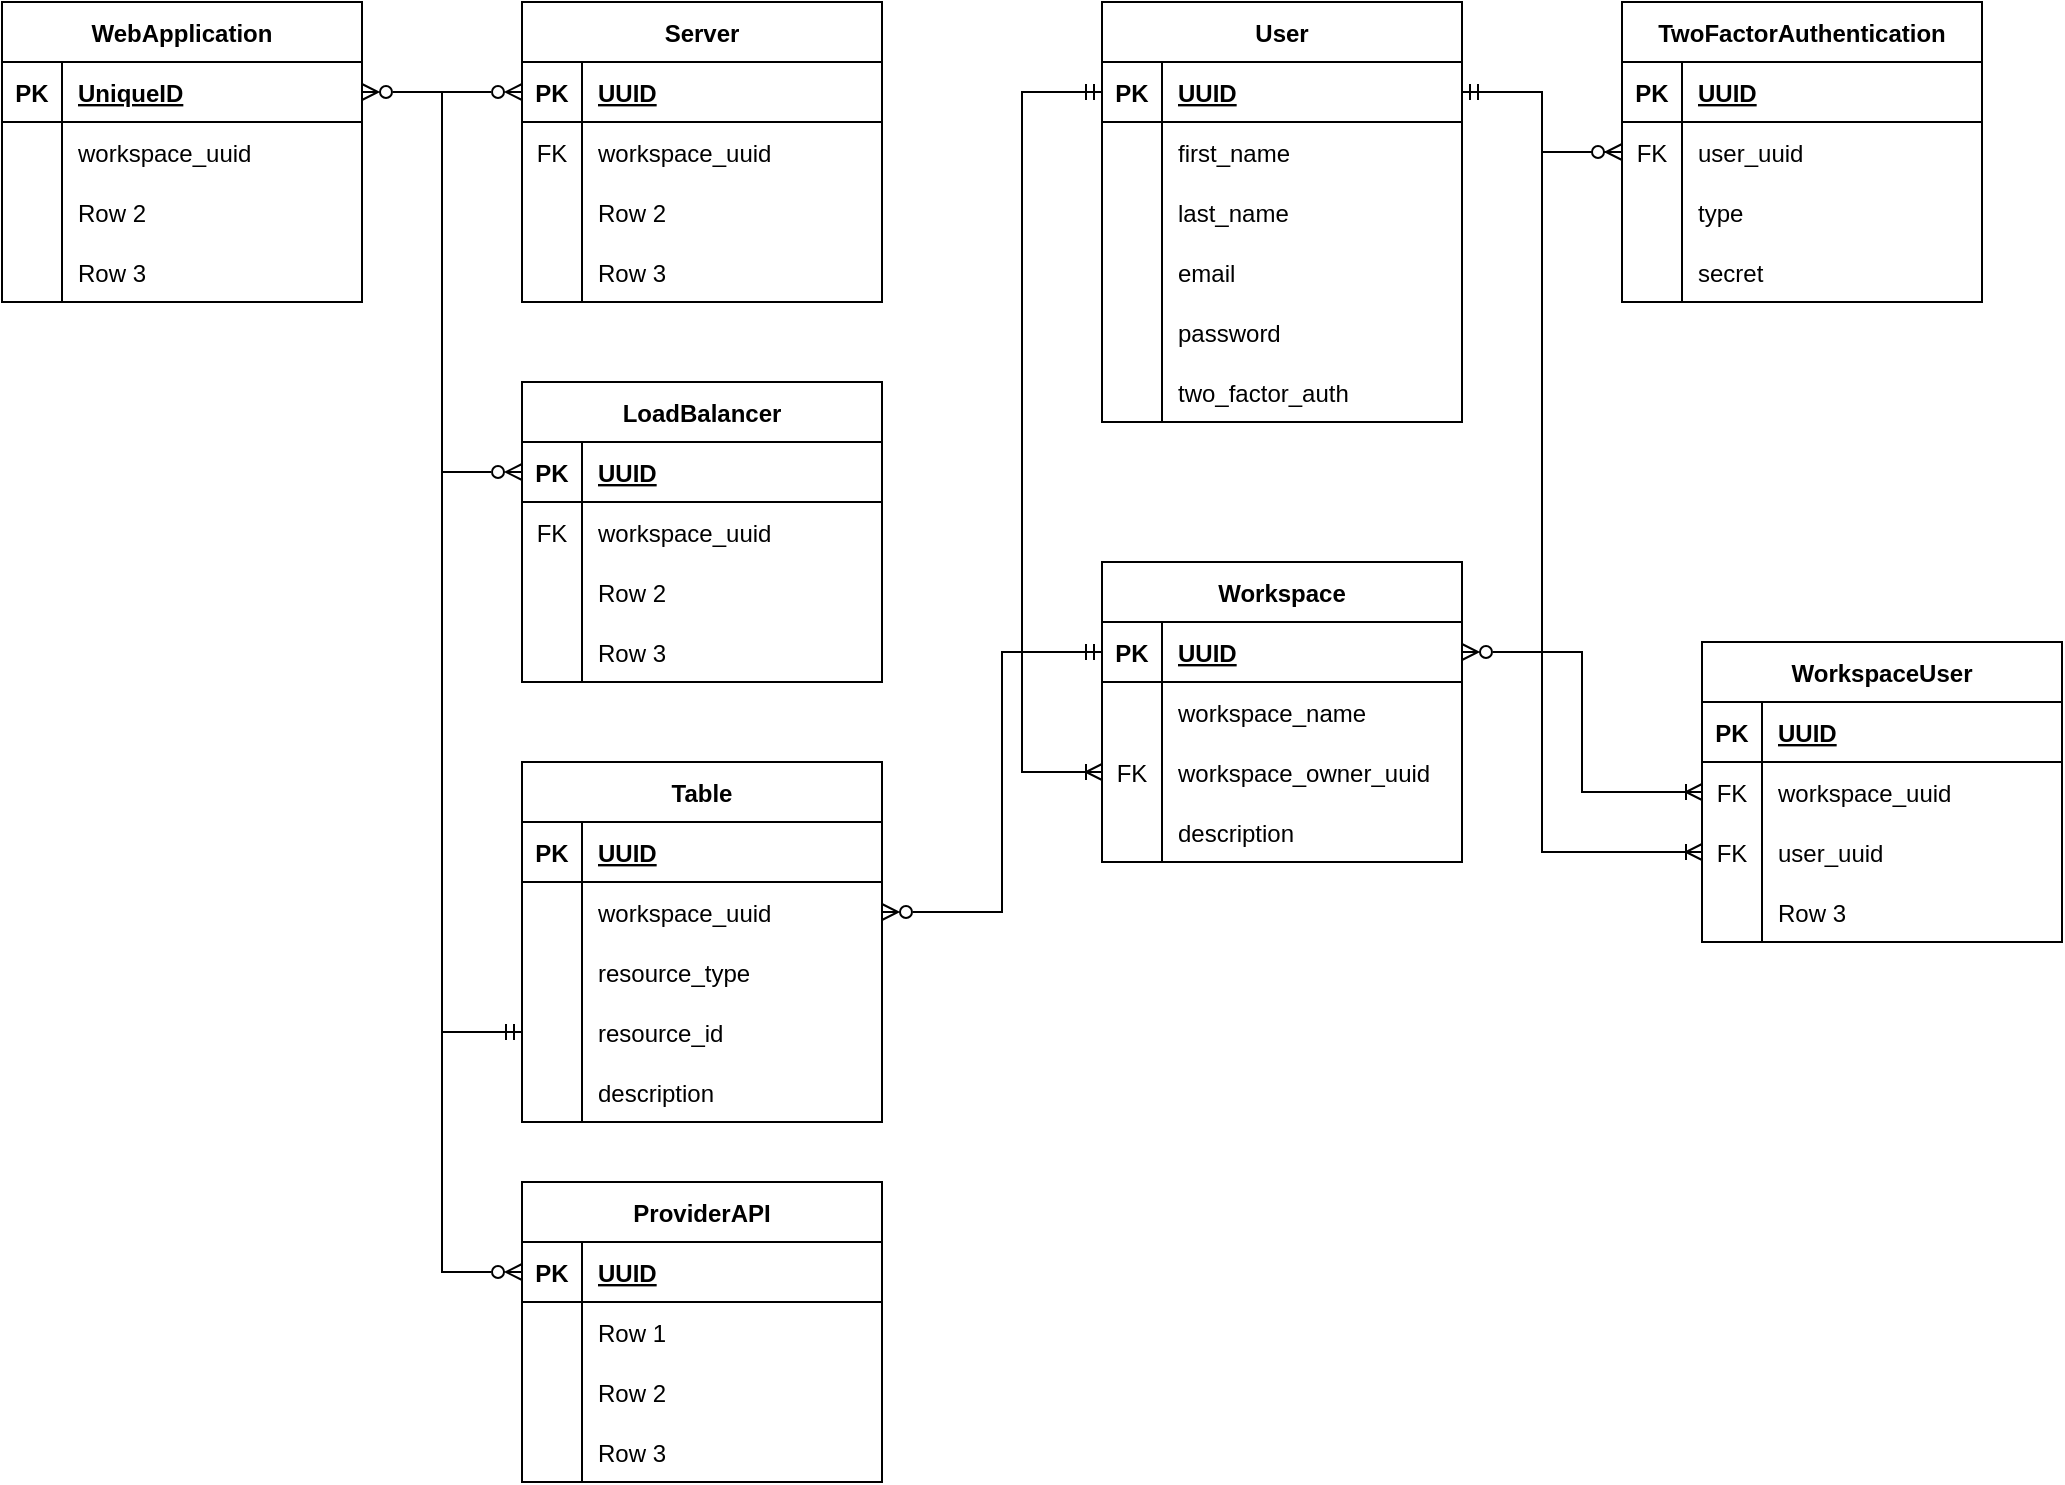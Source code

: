 <mxfile version="20.6.2" type="github">
  <diagram id="VUqKVL_mKsEexXcUW1zc" name="Page-1">
    <mxGraphModel dx="2200" dy="805" grid="1" gridSize="10" guides="1" tooltips="1" connect="1" arrows="1" fold="1" page="1" pageScale="1" pageWidth="850" pageHeight="1100" math="0" shadow="0">
      <root>
        <mxCell id="0" />
        <mxCell id="1" parent="0" />
        <mxCell id="AVYnVowxTBOexQrWbIW5-1" value="User" style="shape=table;startSize=30;container=1;collapsible=1;childLayout=tableLayout;fixedRows=1;rowLines=0;fontStyle=1;align=center;resizeLast=1;" parent="1" vertex="1">
          <mxGeometry x="90" y="30" width="180" height="210" as="geometry" />
        </mxCell>
        <mxCell id="AVYnVowxTBOexQrWbIW5-2" value="" style="shape=tableRow;horizontal=0;startSize=0;swimlaneHead=0;swimlaneBody=0;fillColor=none;collapsible=0;dropTarget=0;points=[[0,0.5],[1,0.5]];portConstraint=eastwest;top=0;left=0;right=0;bottom=1;" parent="AVYnVowxTBOexQrWbIW5-1" vertex="1">
          <mxGeometry y="30" width="180" height="30" as="geometry" />
        </mxCell>
        <mxCell id="AVYnVowxTBOexQrWbIW5-3" value="PK" style="shape=partialRectangle;connectable=0;fillColor=none;top=0;left=0;bottom=0;right=0;fontStyle=1;overflow=hidden;" parent="AVYnVowxTBOexQrWbIW5-2" vertex="1">
          <mxGeometry width="30" height="30" as="geometry">
            <mxRectangle width="30" height="30" as="alternateBounds" />
          </mxGeometry>
        </mxCell>
        <mxCell id="AVYnVowxTBOexQrWbIW5-4" value="UUID" style="shape=partialRectangle;connectable=0;fillColor=none;top=0;left=0;bottom=0;right=0;align=left;spacingLeft=6;fontStyle=5;overflow=hidden;" parent="AVYnVowxTBOexQrWbIW5-2" vertex="1">
          <mxGeometry x="30" width="150" height="30" as="geometry">
            <mxRectangle width="150" height="30" as="alternateBounds" />
          </mxGeometry>
        </mxCell>
        <mxCell id="AVYnVowxTBOexQrWbIW5-5" value="" style="shape=tableRow;horizontal=0;startSize=0;swimlaneHead=0;swimlaneBody=0;fillColor=none;collapsible=0;dropTarget=0;points=[[0,0.5],[1,0.5]];portConstraint=eastwest;top=0;left=0;right=0;bottom=0;" parent="AVYnVowxTBOexQrWbIW5-1" vertex="1">
          <mxGeometry y="60" width="180" height="30" as="geometry" />
        </mxCell>
        <mxCell id="AVYnVowxTBOexQrWbIW5-6" value="" style="shape=partialRectangle;connectable=0;fillColor=none;top=0;left=0;bottom=0;right=0;editable=1;overflow=hidden;" parent="AVYnVowxTBOexQrWbIW5-5" vertex="1">
          <mxGeometry width="30" height="30" as="geometry">
            <mxRectangle width="30" height="30" as="alternateBounds" />
          </mxGeometry>
        </mxCell>
        <mxCell id="AVYnVowxTBOexQrWbIW5-7" value="first_name" style="shape=partialRectangle;connectable=0;fillColor=none;top=0;left=0;bottom=0;right=0;align=left;spacingLeft=6;overflow=hidden;" parent="AVYnVowxTBOexQrWbIW5-5" vertex="1">
          <mxGeometry x="30" width="150" height="30" as="geometry">
            <mxRectangle width="150" height="30" as="alternateBounds" />
          </mxGeometry>
        </mxCell>
        <mxCell id="AVYnVowxTBOexQrWbIW5-8" value="" style="shape=tableRow;horizontal=0;startSize=0;swimlaneHead=0;swimlaneBody=0;fillColor=none;collapsible=0;dropTarget=0;points=[[0,0.5],[1,0.5]];portConstraint=eastwest;top=0;left=0;right=0;bottom=0;" parent="AVYnVowxTBOexQrWbIW5-1" vertex="1">
          <mxGeometry y="90" width="180" height="30" as="geometry" />
        </mxCell>
        <mxCell id="AVYnVowxTBOexQrWbIW5-9" value="" style="shape=partialRectangle;connectable=0;fillColor=none;top=0;left=0;bottom=0;right=0;editable=1;overflow=hidden;" parent="AVYnVowxTBOexQrWbIW5-8" vertex="1">
          <mxGeometry width="30" height="30" as="geometry">
            <mxRectangle width="30" height="30" as="alternateBounds" />
          </mxGeometry>
        </mxCell>
        <mxCell id="AVYnVowxTBOexQrWbIW5-10" value="last_name" style="shape=partialRectangle;connectable=0;fillColor=none;top=0;left=0;bottom=0;right=0;align=left;spacingLeft=6;overflow=hidden;" parent="AVYnVowxTBOexQrWbIW5-8" vertex="1">
          <mxGeometry x="30" width="150" height="30" as="geometry">
            <mxRectangle width="150" height="30" as="alternateBounds" />
          </mxGeometry>
        </mxCell>
        <mxCell id="AVYnVowxTBOexQrWbIW5-11" value="" style="shape=tableRow;horizontal=0;startSize=0;swimlaneHead=0;swimlaneBody=0;fillColor=none;collapsible=0;dropTarget=0;points=[[0,0.5],[1,0.5]];portConstraint=eastwest;top=0;left=0;right=0;bottom=0;" parent="AVYnVowxTBOexQrWbIW5-1" vertex="1">
          <mxGeometry y="120" width="180" height="30" as="geometry" />
        </mxCell>
        <mxCell id="AVYnVowxTBOexQrWbIW5-12" value="" style="shape=partialRectangle;connectable=0;fillColor=none;top=0;left=0;bottom=0;right=0;editable=1;overflow=hidden;" parent="AVYnVowxTBOexQrWbIW5-11" vertex="1">
          <mxGeometry width="30" height="30" as="geometry">
            <mxRectangle width="30" height="30" as="alternateBounds" />
          </mxGeometry>
        </mxCell>
        <mxCell id="AVYnVowxTBOexQrWbIW5-13" value="email" style="shape=partialRectangle;connectable=0;fillColor=none;top=0;left=0;bottom=0;right=0;align=left;spacingLeft=6;overflow=hidden;" parent="AVYnVowxTBOexQrWbIW5-11" vertex="1">
          <mxGeometry x="30" width="150" height="30" as="geometry">
            <mxRectangle width="150" height="30" as="alternateBounds" />
          </mxGeometry>
        </mxCell>
        <mxCell id="AVYnVowxTBOexQrWbIW5-16" value="" style="shape=tableRow;horizontal=0;startSize=0;swimlaneHead=0;swimlaneBody=0;fillColor=none;collapsible=0;dropTarget=0;points=[[0,0.5],[1,0.5]];portConstraint=eastwest;top=0;left=0;right=0;bottom=0;" parent="AVYnVowxTBOexQrWbIW5-1" vertex="1">
          <mxGeometry y="150" width="180" height="30" as="geometry" />
        </mxCell>
        <mxCell id="AVYnVowxTBOexQrWbIW5-17" value="" style="shape=partialRectangle;connectable=0;fillColor=none;top=0;left=0;bottom=0;right=0;editable=1;overflow=hidden;" parent="AVYnVowxTBOexQrWbIW5-16" vertex="1">
          <mxGeometry width="30" height="30" as="geometry">
            <mxRectangle width="30" height="30" as="alternateBounds" />
          </mxGeometry>
        </mxCell>
        <mxCell id="AVYnVowxTBOexQrWbIW5-18" value="password" style="shape=partialRectangle;connectable=0;fillColor=none;top=0;left=0;bottom=0;right=0;align=left;spacingLeft=6;overflow=hidden;" parent="AVYnVowxTBOexQrWbIW5-16" vertex="1">
          <mxGeometry x="30" width="150" height="30" as="geometry">
            <mxRectangle width="150" height="30" as="alternateBounds" />
          </mxGeometry>
        </mxCell>
        <mxCell id="AVYnVowxTBOexQrWbIW5-23" value="" style="shape=tableRow;horizontal=0;startSize=0;swimlaneHead=0;swimlaneBody=0;fillColor=none;collapsible=0;dropTarget=0;points=[[0,0.5],[1,0.5]];portConstraint=eastwest;top=0;left=0;right=0;bottom=0;" parent="AVYnVowxTBOexQrWbIW5-1" vertex="1">
          <mxGeometry y="180" width="180" height="30" as="geometry" />
        </mxCell>
        <mxCell id="AVYnVowxTBOexQrWbIW5-24" value="" style="shape=partialRectangle;connectable=0;fillColor=none;top=0;left=0;bottom=0;right=0;editable=1;overflow=hidden;" parent="AVYnVowxTBOexQrWbIW5-23" vertex="1">
          <mxGeometry width="30" height="30" as="geometry">
            <mxRectangle width="30" height="30" as="alternateBounds" />
          </mxGeometry>
        </mxCell>
        <mxCell id="AVYnVowxTBOexQrWbIW5-25" value="two_factor_auth" style="shape=partialRectangle;connectable=0;fillColor=none;top=0;left=0;bottom=0;right=0;align=left;spacingLeft=6;overflow=hidden;" parent="AVYnVowxTBOexQrWbIW5-23" vertex="1">
          <mxGeometry x="30" width="150" height="30" as="geometry">
            <mxRectangle width="150" height="30" as="alternateBounds" />
          </mxGeometry>
        </mxCell>
        <mxCell id="AVYnVowxTBOexQrWbIW5-26" value="TwoFactorAuthentication" style="shape=table;startSize=30;container=1;collapsible=1;childLayout=tableLayout;fixedRows=1;rowLines=0;fontStyle=1;align=center;resizeLast=1;" parent="1" vertex="1">
          <mxGeometry x="350" y="30" width="180" height="150" as="geometry" />
        </mxCell>
        <mxCell id="AVYnVowxTBOexQrWbIW5-27" value="" style="shape=tableRow;horizontal=0;startSize=0;swimlaneHead=0;swimlaneBody=0;fillColor=none;collapsible=0;dropTarget=0;points=[[0,0.5],[1,0.5]];portConstraint=eastwest;top=0;left=0;right=0;bottom=1;" parent="AVYnVowxTBOexQrWbIW5-26" vertex="1">
          <mxGeometry y="30" width="180" height="30" as="geometry" />
        </mxCell>
        <mxCell id="AVYnVowxTBOexQrWbIW5-28" value="PK" style="shape=partialRectangle;connectable=0;fillColor=none;top=0;left=0;bottom=0;right=0;fontStyle=1;overflow=hidden;" parent="AVYnVowxTBOexQrWbIW5-27" vertex="1">
          <mxGeometry width="30" height="30" as="geometry">
            <mxRectangle width="30" height="30" as="alternateBounds" />
          </mxGeometry>
        </mxCell>
        <mxCell id="AVYnVowxTBOexQrWbIW5-29" value="UUID" style="shape=partialRectangle;connectable=0;fillColor=none;top=0;left=0;bottom=0;right=0;align=left;spacingLeft=6;fontStyle=5;overflow=hidden;" parent="AVYnVowxTBOexQrWbIW5-27" vertex="1">
          <mxGeometry x="30" width="150" height="30" as="geometry">
            <mxRectangle width="150" height="30" as="alternateBounds" />
          </mxGeometry>
        </mxCell>
        <mxCell id="AVYnVowxTBOexQrWbIW5-30" value="" style="shape=tableRow;horizontal=0;startSize=0;swimlaneHead=0;swimlaneBody=0;fillColor=none;collapsible=0;dropTarget=0;points=[[0,0.5],[1,0.5]];portConstraint=eastwest;top=0;left=0;right=0;bottom=0;" parent="AVYnVowxTBOexQrWbIW5-26" vertex="1">
          <mxGeometry y="60" width="180" height="30" as="geometry" />
        </mxCell>
        <mxCell id="AVYnVowxTBOexQrWbIW5-31" value="FK" style="shape=partialRectangle;connectable=0;fillColor=none;top=0;left=0;bottom=0;right=0;editable=1;overflow=hidden;" parent="AVYnVowxTBOexQrWbIW5-30" vertex="1">
          <mxGeometry width="30" height="30" as="geometry">
            <mxRectangle width="30" height="30" as="alternateBounds" />
          </mxGeometry>
        </mxCell>
        <mxCell id="AVYnVowxTBOexQrWbIW5-32" value="user_uuid" style="shape=partialRectangle;connectable=0;fillColor=none;top=0;left=0;bottom=0;right=0;align=left;spacingLeft=6;overflow=hidden;" parent="AVYnVowxTBOexQrWbIW5-30" vertex="1">
          <mxGeometry x="30" width="150" height="30" as="geometry">
            <mxRectangle width="150" height="30" as="alternateBounds" />
          </mxGeometry>
        </mxCell>
        <mxCell id="AVYnVowxTBOexQrWbIW5-33" value="" style="shape=tableRow;horizontal=0;startSize=0;swimlaneHead=0;swimlaneBody=0;fillColor=none;collapsible=0;dropTarget=0;points=[[0,0.5],[1,0.5]];portConstraint=eastwest;top=0;left=0;right=0;bottom=0;" parent="AVYnVowxTBOexQrWbIW5-26" vertex="1">
          <mxGeometry y="90" width="180" height="30" as="geometry" />
        </mxCell>
        <mxCell id="AVYnVowxTBOexQrWbIW5-34" value="" style="shape=partialRectangle;connectable=0;fillColor=none;top=0;left=0;bottom=0;right=0;editable=1;overflow=hidden;" parent="AVYnVowxTBOexQrWbIW5-33" vertex="1">
          <mxGeometry width="30" height="30" as="geometry">
            <mxRectangle width="30" height="30" as="alternateBounds" />
          </mxGeometry>
        </mxCell>
        <mxCell id="AVYnVowxTBOexQrWbIW5-35" value="type" style="shape=partialRectangle;connectable=0;fillColor=none;top=0;left=0;bottom=0;right=0;align=left;spacingLeft=6;overflow=hidden;" parent="AVYnVowxTBOexQrWbIW5-33" vertex="1">
          <mxGeometry x="30" width="150" height="30" as="geometry">
            <mxRectangle width="150" height="30" as="alternateBounds" />
          </mxGeometry>
        </mxCell>
        <mxCell id="AVYnVowxTBOexQrWbIW5-36" value="" style="shape=tableRow;horizontal=0;startSize=0;swimlaneHead=0;swimlaneBody=0;fillColor=none;collapsible=0;dropTarget=0;points=[[0,0.5],[1,0.5]];portConstraint=eastwest;top=0;left=0;right=0;bottom=0;" parent="AVYnVowxTBOexQrWbIW5-26" vertex="1">
          <mxGeometry y="120" width="180" height="30" as="geometry" />
        </mxCell>
        <mxCell id="AVYnVowxTBOexQrWbIW5-37" value="" style="shape=partialRectangle;connectable=0;fillColor=none;top=0;left=0;bottom=0;right=0;editable=1;overflow=hidden;" parent="AVYnVowxTBOexQrWbIW5-36" vertex="1">
          <mxGeometry width="30" height="30" as="geometry">
            <mxRectangle width="30" height="30" as="alternateBounds" />
          </mxGeometry>
        </mxCell>
        <mxCell id="AVYnVowxTBOexQrWbIW5-38" value="secret" style="shape=partialRectangle;connectable=0;fillColor=none;top=0;left=0;bottom=0;right=0;align=left;spacingLeft=6;overflow=hidden;" parent="AVYnVowxTBOexQrWbIW5-36" vertex="1">
          <mxGeometry x="30" width="150" height="30" as="geometry">
            <mxRectangle width="150" height="30" as="alternateBounds" />
          </mxGeometry>
        </mxCell>
        <mxCell id="AVYnVowxTBOexQrWbIW5-43" value="Workspace" style="shape=table;startSize=30;container=1;collapsible=1;childLayout=tableLayout;fixedRows=1;rowLines=0;fontStyle=1;align=center;resizeLast=1;" parent="1" vertex="1">
          <mxGeometry x="90" y="310" width="180" height="150" as="geometry" />
        </mxCell>
        <mxCell id="AVYnVowxTBOexQrWbIW5-44" value="" style="shape=tableRow;horizontal=0;startSize=0;swimlaneHead=0;swimlaneBody=0;fillColor=none;collapsible=0;dropTarget=0;points=[[0,0.5],[1,0.5]];portConstraint=eastwest;top=0;left=0;right=0;bottom=1;" parent="AVYnVowxTBOexQrWbIW5-43" vertex="1">
          <mxGeometry y="30" width="180" height="30" as="geometry" />
        </mxCell>
        <mxCell id="AVYnVowxTBOexQrWbIW5-45" value="PK" style="shape=partialRectangle;connectable=0;fillColor=none;top=0;left=0;bottom=0;right=0;fontStyle=1;overflow=hidden;" parent="AVYnVowxTBOexQrWbIW5-44" vertex="1">
          <mxGeometry width="30" height="30" as="geometry">
            <mxRectangle width="30" height="30" as="alternateBounds" />
          </mxGeometry>
        </mxCell>
        <mxCell id="AVYnVowxTBOexQrWbIW5-46" value="UUID" style="shape=partialRectangle;connectable=0;fillColor=none;top=0;left=0;bottom=0;right=0;align=left;spacingLeft=6;fontStyle=5;overflow=hidden;" parent="AVYnVowxTBOexQrWbIW5-44" vertex="1">
          <mxGeometry x="30" width="150" height="30" as="geometry">
            <mxRectangle width="150" height="30" as="alternateBounds" />
          </mxGeometry>
        </mxCell>
        <mxCell id="AVYnVowxTBOexQrWbIW5-47" value="" style="shape=tableRow;horizontal=0;startSize=0;swimlaneHead=0;swimlaneBody=0;fillColor=none;collapsible=0;dropTarget=0;points=[[0,0.5],[1,0.5]];portConstraint=eastwest;top=0;left=0;right=0;bottom=0;" parent="AVYnVowxTBOexQrWbIW5-43" vertex="1">
          <mxGeometry y="60" width="180" height="30" as="geometry" />
        </mxCell>
        <mxCell id="AVYnVowxTBOexQrWbIW5-48" value="" style="shape=partialRectangle;connectable=0;fillColor=none;top=0;left=0;bottom=0;right=0;editable=1;overflow=hidden;" parent="AVYnVowxTBOexQrWbIW5-47" vertex="1">
          <mxGeometry width="30" height="30" as="geometry">
            <mxRectangle width="30" height="30" as="alternateBounds" />
          </mxGeometry>
        </mxCell>
        <mxCell id="AVYnVowxTBOexQrWbIW5-49" value="workspace_name" style="shape=partialRectangle;connectable=0;fillColor=none;top=0;left=0;bottom=0;right=0;align=left;spacingLeft=6;overflow=hidden;" parent="AVYnVowxTBOexQrWbIW5-47" vertex="1">
          <mxGeometry x="30" width="150" height="30" as="geometry">
            <mxRectangle width="150" height="30" as="alternateBounds" />
          </mxGeometry>
        </mxCell>
        <mxCell id="AVYnVowxTBOexQrWbIW5-50" value="" style="shape=tableRow;horizontal=0;startSize=0;swimlaneHead=0;swimlaneBody=0;fillColor=none;collapsible=0;dropTarget=0;points=[[0,0.5],[1,0.5]];portConstraint=eastwest;top=0;left=0;right=0;bottom=0;" parent="AVYnVowxTBOexQrWbIW5-43" vertex="1">
          <mxGeometry y="90" width="180" height="30" as="geometry" />
        </mxCell>
        <mxCell id="AVYnVowxTBOexQrWbIW5-51" value="FK" style="shape=partialRectangle;connectable=0;fillColor=none;top=0;left=0;bottom=0;right=0;editable=1;overflow=hidden;" parent="AVYnVowxTBOexQrWbIW5-50" vertex="1">
          <mxGeometry width="30" height="30" as="geometry">
            <mxRectangle width="30" height="30" as="alternateBounds" />
          </mxGeometry>
        </mxCell>
        <mxCell id="AVYnVowxTBOexQrWbIW5-52" value="workspace_owner_uuid" style="shape=partialRectangle;connectable=0;fillColor=none;top=0;left=0;bottom=0;right=0;align=left;spacingLeft=6;overflow=hidden;" parent="AVYnVowxTBOexQrWbIW5-50" vertex="1">
          <mxGeometry x="30" width="150" height="30" as="geometry">
            <mxRectangle width="150" height="30" as="alternateBounds" />
          </mxGeometry>
        </mxCell>
        <mxCell id="AVYnVowxTBOexQrWbIW5-53" value="" style="shape=tableRow;horizontal=0;startSize=0;swimlaneHead=0;swimlaneBody=0;fillColor=none;collapsible=0;dropTarget=0;points=[[0,0.5],[1,0.5]];portConstraint=eastwest;top=0;left=0;right=0;bottom=0;" parent="AVYnVowxTBOexQrWbIW5-43" vertex="1">
          <mxGeometry y="120" width="180" height="30" as="geometry" />
        </mxCell>
        <mxCell id="AVYnVowxTBOexQrWbIW5-54" value="" style="shape=partialRectangle;connectable=0;fillColor=none;top=0;left=0;bottom=0;right=0;editable=1;overflow=hidden;" parent="AVYnVowxTBOexQrWbIW5-53" vertex="1">
          <mxGeometry width="30" height="30" as="geometry">
            <mxRectangle width="30" height="30" as="alternateBounds" />
          </mxGeometry>
        </mxCell>
        <mxCell id="AVYnVowxTBOexQrWbIW5-55" value="description" style="shape=partialRectangle;connectable=0;fillColor=none;top=0;left=0;bottom=0;right=0;align=left;spacingLeft=6;overflow=hidden;" parent="AVYnVowxTBOexQrWbIW5-53" vertex="1">
          <mxGeometry x="30" width="150" height="30" as="geometry">
            <mxRectangle width="150" height="30" as="alternateBounds" />
          </mxGeometry>
        </mxCell>
        <mxCell id="AVYnVowxTBOexQrWbIW5-71" value="" style="edgeStyle=orthogonalEdgeStyle;fontSize=12;html=1;endArrow=ERzeroToMany;startArrow=ERmandOne;rounded=0;entryX=0;entryY=0.5;entryDx=0;entryDy=0;exitX=1;exitY=0.5;exitDx=0;exitDy=0;" parent="1" source="AVYnVowxTBOexQrWbIW5-2" target="AVYnVowxTBOexQrWbIW5-30" edge="1">
          <mxGeometry width="100" height="100" relative="1" as="geometry">
            <mxPoint x="430" y="460" as="sourcePoint" />
            <mxPoint x="530" y="360" as="targetPoint" />
          </mxGeometry>
        </mxCell>
        <mxCell id="AVYnVowxTBOexQrWbIW5-72" value="" style="edgeStyle=elbowEdgeStyle;fontSize=12;html=1;endArrow=ERoneToMany;startArrow=ERmandOne;rounded=0;entryX=0;entryY=0.5;entryDx=0;entryDy=0;exitX=0;exitY=0.5;exitDx=0;exitDy=0;endFill=0;" parent="1" source="AVYnVowxTBOexQrWbIW5-2" target="AVYnVowxTBOexQrWbIW5-50" edge="1">
          <mxGeometry width="100" height="100" relative="1" as="geometry">
            <mxPoint x="-80" y="180" as="sourcePoint" />
            <mxPoint x="360" y="115" as="targetPoint" />
            <Array as="points">
              <mxPoint x="50" y="250" />
            </Array>
          </mxGeometry>
        </mxCell>
        <mxCell id="AVYnVowxTBOexQrWbIW5-73" value="Server" style="shape=table;startSize=30;container=1;collapsible=1;childLayout=tableLayout;fixedRows=1;rowLines=0;fontStyle=1;align=center;resizeLast=1;" parent="1" vertex="1">
          <mxGeometry x="-200" y="30" width="180" height="150" as="geometry" />
        </mxCell>
        <mxCell id="AVYnVowxTBOexQrWbIW5-74" value="" style="shape=tableRow;horizontal=0;startSize=0;swimlaneHead=0;swimlaneBody=0;fillColor=none;collapsible=0;dropTarget=0;points=[[0,0.5],[1,0.5]];portConstraint=eastwest;top=0;left=0;right=0;bottom=1;" parent="AVYnVowxTBOexQrWbIW5-73" vertex="1">
          <mxGeometry y="30" width="180" height="30" as="geometry" />
        </mxCell>
        <mxCell id="AVYnVowxTBOexQrWbIW5-75" value="PK" style="shape=partialRectangle;connectable=0;fillColor=none;top=0;left=0;bottom=0;right=0;fontStyle=1;overflow=hidden;" parent="AVYnVowxTBOexQrWbIW5-74" vertex="1">
          <mxGeometry width="30" height="30" as="geometry">
            <mxRectangle width="30" height="30" as="alternateBounds" />
          </mxGeometry>
        </mxCell>
        <mxCell id="AVYnVowxTBOexQrWbIW5-76" value="UUID" style="shape=partialRectangle;connectable=0;fillColor=none;top=0;left=0;bottom=0;right=0;align=left;spacingLeft=6;fontStyle=5;overflow=hidden;" parent="AVYnVowxTBOexQrWbIW5-74" vertex="1">
          <mxGeometry x="30" width="150" height="30" as="geometry">
            <mxRectangle width="150" height="30" as="alternateBounds" />
          </mxGeometry>
        </mxCell>
        <mxCell id="AVYnVowxTBOexQrWbIW5-77" value="" style="shape=tableRow;horizontal=0;startSize=0;swimlaneHead=0;swimlaneBody=0;fillColor=none;collapsible=0;dropTarget=0;points=[[0,0.5],[1,0.5]];portConstraint=eastwest;top=0;left=0;right=0;bottom=0;" parent="AVYnVowxTBOexQrWbIW5-73" vertex="1">
          <mxGeometry y="60" width="180" height="30" as="geometry" />
        </mxCell>
        <mxCell id="AVYnVowxTBOexQrWbIW5-78" value="FK" style="shape=partialRectangle;connectable=0;fillColor=none;top=0;left=0;bottom=0;right=0;editable=1;overflow=hidden;" parent="AVYnVowxTBOexQrWbIW5-77" vertex="1">
          <mxGeometry width="30" height="30" as="geometry">
            <mxRectangle width="30" height="30" as="alternateBounds" />
          </mxGeometry>
        </mxCell>
        <mxCell id="AVYnVowxTBOexQrWbIW5-79" value="workspace_uuid" style="shape=partialRectangle;connectable=0;fillColor=none;top=0;left=0;bottom=0;right=0;align=left;spacingLeft=6;overflow=hidden;" parent="AVYnVowxTBOexQrWbIW5-77" vertex="1">
          <mxGeometry x="30" width="150" height="30" as="geometry">
            <mxRectangle width="150" height="30" as="alternateBounds" />
          </mxGeometry>
        </mxCell>
        <mxCell id="AVYnVowxTBOexQrWbIW5-80" value="" style="shape=tableRow;horizontal=0;startSize=0;swimlaneHead=0;swimlaneBody=0;fillColor=none;collapsible=0;dropTarget=0;points=[[0,0.5],[1,0.5]];portConstraint=eastwest;top=0;left=0;right=0;bottom=0;" parent="AVYnVowxTBOexQrWbIW5-73" vertex="1">
          <mxGeometry y="90" width="180" height="30" as="geometry" />
        </mxCell>
        <mxCell id="AVYnVowxTBOexQrWbIW5-81" value="" style="shape=partialRectangle;connectable=0;fillColor=none;top=0;left=0;bottom=0;right=0;editable=1;overflow=hidden;" parent="AVYnVowxTBOexQrWbIW5-80" vertex="1">
          <mxGeometry width="30" height="30" as="geometry">
            <mxRectangle width="30" height="30" as="alternateBounds" />
          </mxGeometry>
        </mxCell>
        <mxCell id="AVYnVowxTBOexQrWbIW5-82" value="Row 2" style="shape=partialRectangle;connectable=0;fillColor=none;top=0;left=0;bottom=0;right=0;align=left;spacingLeft=6;overflow=hidden;" parent="AVYnVowxTBOexQrWbIW5-80" vertex="1">
          <mxGeometry x="30" width="150" height="30" as="geometry">
            <mxRectangle width="150" height="30" as="alternateBounds" />
          </mxGeometry>
        </mxCell>
        <mxCell id="AVYnVowxTBOexQrWbIW5-83" value="" style="shape=tableRow;horizontal=0;startSize=0;swimlaneHead=0;swimlaneBody=0;fillColor=none;collapsible=0;dropTarget=0;points=[[0,0.5],[1,0.5]];portConstraint=eastwest;top=0;left=0;right=0;bottom=0;" parent="AVYnVowxTBOexQrWbIW5-73" vertex="1">
          <mxGeometry y="120" width="180" height="30" as="geometry" />
        </mxCell>
        <mxCell id="AVYnVowxTBOexQrWbIW5-84" value="" style="shape=partialRectangle;connectable=0;fillColor=none;top=0;left=0;bottom=0;right=0;editable=1;overflow=hidden;" parent="AVYnVowxTBOexQrWbIW5-83" vertex="1">
          <mxGeometry width="30" height="30" as="geometry">
            <mxRectangle width="30" height="30" as="alternateBounds" />
          </mxGeometry>
        </mxCell>
        <mxCell id="AVYnVowxTBOexQrWbIW5-85" value="Row 3" style="shape=partialRectangle;connectable=0;fillColor=none;top=0;left=0;bottom=0;right=0;align=left;spacingLeft=6;overflow=hidden;" parent="AVYnVowxTBOexQrWbIW5-83" vertex="1">
          <mxGeometry x="30" width="150" height="30" as="geometry">
            <mxRectangle width="150" height="30" as="alternateBounds" />
          </mxGeometry>
        </mxCell>
        <mxCell id="AVYnVowxTBOexQrWbIW5-86" value="LoadBalancer" style="shape=table;startSize=30;container=1;collapsible=1;childLayout=tableLayout;fixedRows=1;rowLines=0;fontStyle=1;align=center;resizeLast=1;" parent="1" vertex="1">
          <mxGeometry x="-200" y="220" width="180" height="150" as="geometry" />
        </mxCell>
        <mxCell id="AVYnVowxTBOexQrWbIW5-87" value="" style="shape=tableRow;horizontal=0;startSize=0;swimlaneHead=0;swimlaneBody=0;fillColor=none;collapsible=0;dropTarget=0;points=[[0,0.5],[1,0.5]];portConstraint=eastwest;top=0;left=0;right=0;bottom=1;" parent="AVYnVowxTBOexQrWbIW5-86" vertex="1">
          <mxGeometry y="30" width="180" height="30" as="geometry" />
        </mxCell>
        <mxCell id="AVYnVowxTBOexQrWbIW5-88" value="PK" style="shape=partialRectangle;connectable=0;fillColor=none;top=0;left=0;bottom=0;right=0;fontStyle=1;overflow=hidden;" parent="AVYnVowxTBOexQrWbIW5-87" vertex="1">
          <mxGeometry width="30" height="30" as="geometry">
            <mxRectangle width="30" height="30" as="alternateBounds" />
          </mxGeometry>
        </mxCell>
        <mxCell id="AVYnVowxTBOexQrWbIW5-89" value="UUID" style="shape=partialRectangle;connectable=0;fillColor=none;top=0;left=0;bottom=0;right=0;align=left;spacingLeft=6;fontStyle=5;overflow=hidden;" parent="AVYnVowxTBOexQrWbIW5-87" vertex="1">
          <mxGeometry x="30" width="150" height="30" as="geometry">
            <mxRectangle width="150" height="30" as="alternateBounds" />
          </mxGeometry>
        </mxCell>
        <mxCell id="AVYnVowxTBOexQrWbIW5-90" value="" style="shape=tableRow;horizontal=0;startSize=0;swimlaneHead=0;swimlaneBody=0;fillColor=none;collapsible=0;dropTarget=0;points=[[0,0.5],[1,0.5]];portConstraint=eastwest;top=0;left=0;right=0;bottom=0;" parent="AVYnVowxTBOexQrWbIW5-86" vertex="1">
          <mxGeometry y="60" width="180" height="30" as="geometry" />
        </mxCell>
        <mxCell id="AVYnVowxTBOexQrWbIW5-91" value="FK" style="shape=partialRectangle;connectable=0;fillColor=none;top=0;left=0;bottom=0;right=0;editable=1;overflow=hidden;" parent="AVYnVowxTBOexQrWbIW5-90" vertex="1">
          <mxGeometry width="30" height="30" as="geometry">
            <mxRectangle width="30" height="30" as="alternateBounds" />
          </mxGeometry>
        </mxCell>
        <mxCell id="AVYnVowxTBOexQrWbIW5-92" value="workspace_uuid" style="shape=partialRectangle;connectable=0;fillColor=none;top=0;left=0;bottom=0;right=0;align=left;spacingLeft=6;overflow=hidden;" parent="AVYnVowxTBOexQrWbIW5-90" vertex="1">
          <mxGeometry x="30" width="150" height="30" as="geometry">
            <mxRectangle width="150" height="30" as="alternateBounds" />
          </mxGeometry>
        </mxCell>
        <mxCell id="AVYnVowxTBOexQrWbIW5-93" value="" style="shape=tableRow;horizontal=0;startSize=0;swimlaneHead=0;swimlaneBody=0;fillColor=none;collapsible=0;dropTarget=0;points=[[0,0.5],[1,0.5]];portConstraint=eastwest;top=0;left=0;right=0;bottom=0;" parent="AVYnVowxTBOexQrWbIW5-86" vertex="1">
          <mxGeometry y="90" width="180" height="30" as="geometry" />
        </mxCell>
        <mxCell id="AVYnVowxTBOexQrWbIW5-94" value="" style="shape=partialRectangle;connectable=0;fillColor=none;top=0;left=0;bottom=0;right=0;editable=1;overflow=hidden;" parent="AVYnVowxTBOexQrWbIW5-93" vertex="1">
          <mxGeometry width="30" height="30" as="geometry">
            <mxRectangle width="30" height="30" as="alternateBounds" />
          </mxGeometry>
        </mxCell>
        <mxCell id="AVYnVowxTBOexQrWbIW5-95" value="Row 2" style="shape=partialRectangle;connectable=0;fillColor=none;top=0;left=0;bottom=0;right=0;align=left;spacingLeft=6;overflow=hidden;" parent="AVYnVowxTBOexQrWbIW5-93" vertex="1">
          <mxGeometry x="30" width="150" height="30" as="geometry">
            <mxRectangle width="150" height="30" as="alternateBounds" />
          </mxGeometry>
        </mxCell>
        <mxCell id="AVYnVowxTBOexQrWbIW5-96" value="" style="shape=tableRow;horizontal=0;startSize=0;swimlaneHead=0;swimlaneBody=0;fillColor=none;collapsible=0;dropTarget=0;points=[[0,0.5],[1,0.5]];portConstraint=eastwest;top=0;left=0;right=0;bottom=0;" parent="AVYnVowxTBOexQrWbIW5-86" vertex="1">
          <mxGeometry y="120" width="180" height="30" as="geometry" />
        </mxCell>
        <mxCell id="AVYnVowxTBOexQrWbIW5-97" value="" style="shape=partialRectangle;connectable=0;fillColor=none;top=0;left=0;bottom=0;right=0;editable=1;overflow=hidden;" parent="AVYnVowxTBOexQrWbIW5-96" vertex="1">
          <mxGeometry width="30" height="30" as="geometry">
            <mxRectangle width="30" height="30" as="alternateBounds" />
          </mxGeometry>
        </mxCell>
        <mxCell id="AVYnVowxTBOexQrWbIW5-98" value="Row 3" style="shape=partialRectangle;connectable=0;fillColor=none;top=0;left=0;bottom=0;right=0;align=left;spacingLeft=6;overflow=hidden;" parent="AVYnVowxTBOexQrWbIW5-96" vertex="1">
          <mxGeometry x="30" width="150" height="30" as="geometry">
            <mxRectangle width="150" height="30" as="alternateBounds" />
          </mxGeometry>
        </mxCell>
        <mxCell id="AVYnVowxTBOexQrWbIW5-99" value="WorkspaceUser" style="shape=table;startSize=30;container=1;collapsible=1;childLayout=tableLayout;fixedRows=1;rowLines=0;fontStyle=1;align=center;resizeLast=1;" parent="1" vertex="1">
          <mxGeometry x="390" y="350" width="180" height="150" as="geometry" />
        </mxCell>
        <mxCell id="AVYnVowxTBOexQrWbIW5-100" value="" style="shape=tableRow;horizontal=0;startSize=0;swimlaneHead=0;swimlaneBody=0;fillColor=none;collapsible=0;dropTarget=0;points=[[0,0.5],[1,0.5]];portConstraint=eastwest;top=0;left=0;right=0;bottom=1;" parent="AVYnVowxTBOexQrWbIW5-99" vertex="1">
          <mxGeometry y="30" width="180" height="30" as="geometry" />
        </mxCell>
        <mxCell id="AVYnVowxTBOexQrWbIW5-101" value="PK" style="shape=partialRectangle;connectable=0;fillColor=none;top=0;left=0;bottom=0;right=0;fontStyle=1;overflow=hidden;" parent="AVYnVowxTBOexQrWbIW5-100" vertex="1">
          <mxGeometry width="30" height="30" as="geometry">
            <mxRectangle width="30" height="30" as="alternateBounds" />
          </mxGeometry>
        </mxCell>
        <mxCell id="AVYnVowxTBOexQrWbIW5-102" value="UUID" style="shape=partialRectangle;connectable=0;fillColor=none;top=0;left=0;bottom=0;right=0;align=left;spacingLeft=6;fontStyle=5;overflow=hidden;" parent="AVYnVowxTBOexQrWbIW5-100" vertex="1">
          <mxGeometry x="30" width="150" height="30" as="geometry">
            <mxRectangle width="150" height="30" as="alternateBounds" />
          </mxGeometry>
        </mxCell>
        <mxCell id="AVYnVowxTBOexQrWbIW5-103" value="" style="shape=tableRow;horizontal=0;startSize=0;swimlaneHead=0;swimlaneBody=0;fillColor=none;collapsible=0;dropTarget=0;points=[[0,0.5],[1,0.5]];portConstraint=eastwest;top=0;left=0;right=0;bottom=0;" parent="AVYnVowxTBOexQrWbIW5-99" vertex="1">
          <mxGeometry y="60" width="180" height="30" as="geometry" />
        </mxCell>
        <mxCell id="AVYnVowxTBOexQrWbIW5-104" value="FK" style="shape=partialRectangle;connectable=0;fillColor=none;top=0;left=0;bottom=0;right=0;editable=1;overflow=hidden;" parent="AVYnVowxTBOexQrWbIW5-103" vertex="1">
          <mxGeometry width="30" height="30" as="geometry">
            <mxRectangle width="30" height="30" as="alternateBounds" />
          </mxGeometry>
        </mxCell>
        <mxCell id="AVYnVowxTBOexQrWbIW5-105" value="workspace_uuid" style="shape=partialRectangle;connectable=0;fillColor=none;top=0;left=0;bottom=0;right=0;align=left;spacingLeft=6;overflow=hidden;" parent="AVYnVowxTBOexQrWbIW5-103" vertex="1">
          <mxGeometry x="30" width="150" height="30" as="geometry">
            <mxRectangle width="150" height="30" as="alternateBounds" />
          </mxGeometry>
        </mxCell>
        <mxCell id="AVYnVowxTBOexQrWbIW5-106" value="" style="shape=tableRow;horizontal=0;startSize=0;swimlaneHead=0;swimlaneBody=0;fillColor=none;collapsible=0;dropTarget=0;points=[[0,0.5],[1,0.5]];portConstraint=eastwest;top=0;left=0;right=0;bottom=0;" parent="AVYnVowxTBOexQrWbIW5-99" vertex="1">
          <mxGeometry y="90" width="180" height="30" as="geometry" />
        </mxCell>
        <mxCell id="AVYnVowxTBOexQrWbIW5-107" value="FK" style="shape=partialRectangle;connectable=0;fillColor=none;top=0;left=0;bottom=0;right=0;editable=1;overflow=hidden;" parent="AVYnVowxTBOexQrWbIW5-106" vertex="1">
          <mxGeometry width="30" height="30" as="geometry">
            <mxRectangle width="30" height="30" as="alternateBounds" />
          </mxGeometry>
        </mxCell>
        <mxCell id="AVYnVowxTBOexQrWbIW5-108" value="user_uuid" style="shape=partialRectangle;connectable=0;fillColor=none;top=0;left=0;bottom=0;right=0;align=left;spacingLeft=6;overflow=hidden;" parent="AVYnVowxTBOexQrWbIW5-106" vertex="1">
          <mxGeometry x="30" width="150" height="30" as="geometry">
            <mxRectangle width="150" height="30" as="alternateBounds" />
          </mxGeometry>
        </mxCell>
        <mxCell id="AVYnVowxTBOexQrWbIW5-109" value="" style="shape=tableRow;horizontal=0;startSize=0;swimlaneHead=0;swimlaneBody=0;fillColor=none;collapsible=0;dropTarget=0;points=[[0,0.5],[1,0.5]];portConstraint=eastwest;top=0;left=0;right=0;bottom=0;" parent="AVYnVowxTBOexQrWbIW5-99" vertex="1">
          <mxGeometry y="120" width="180" height="30" as="geometry" />
        </mxCell>
        <mxCell id="AVYnVowxTBOexQrWbIW5-110" value="" style="shape=partialRectangle;connectable=0;fillColor=none;top=0;left=0;bottom=0;right=0;editable=1;overflow=hidden;" parent="AVYnVowxTBOexQrWbIW5-109" vertex="1">
          <mxGeometry width="30" height="30" as="geometry">
            <mxRectangle width="30" height="30" as="alternateBounds" />
          </mxGeometry>
        </mxCell>
        <mxCell id="AVYnVowxTBOexQrWbIW5-111" value="Row 3" style="shape=partialRectangle;connectable=0;fillColor=none;top=0;left=0;bottom=0;right=0;align=left;spacingLeft=6;overflow=hidden;" parent="AVYnVowxTBOexQrWbIW5-109" vertex="1">
          <mxGeometry x="30" width="150" height="30" as="geometry">
            <mxRectangle width="150" height="30" as="alternateBounds" />
          </mxGeometry>
        </mxCell>
        <mxCell id="AVYnVowxTBOexQrWbIW5-112" style="edgeStyle=elbowEdgeStyle;rounded=0;orthogonalLoop=1;jettySize=auto;html=1;exitX=1;exitY=0.5;exitDx=0;exitDy=0;entryX=0;entryY=0.5;entryDx=0;entryDy=0;endArrow=ERoneToMany;endFill=0;startArrow=ERzeroToMany;startFill=0;" parent="1" source="AVYnVowxTBOexQrWbIW5-44" target="AVYnVowxTBOexQrWbIW5-103" edge="1">
          <mxGeometry relative="1" as="geometry">
            <Array as="points">
              <mxPoint x="330" y="390" />
            </Array>
          </mxGeometry>
        </mxCell>
        <mxCell id="AVYnVowxTBOexQrWbIW5-113" style="edgeStyle=elbowEdgeStyle;rounded=0;orthogonalLoop=1;jettySize=auto;html=1;endArrow=ERmandOne;endFill=0;entryX=1;entryY=0.5;entryDx=0;entryDy=0;startArrow=ERoneToMany;startFill=0;exitX=0;exitY=0.5;exitDx=0;exitDy=0;" parent="1" source="AVYnVowxTBOexQrWbIW5-106" target="AVYnVowxTBOexQrWbIW5-2" edge="1">
          <mxGeometry relative="1" as="geometry">
            <Array as="points">
              <mxPoint x="310" y="260" />
              <mxPoint x="330" y="260" />
            </Array>
          </mxGeometry>
        </mxCell>
        <mxCell id="kWm7dK-feWLBKroq9xE1-1" style="edgeStyle=orthogonalEdgeStyle;rounded=0;orthogonalLoop=1;jettySize=auto;html=1;exitX=1;exitY=0.5;exitDx=0;exitDy=0;entryX=0;entryY=0.5;entryDx=0;entryDy=0;startArrow=ERzeroToMany;startFill=0;endArrow=ERmandOne;endFill=0;" edge="1" parent="1" source="kWm7dK-feWLBKroq9xE1-35" target="AVYnVowxTBOexQrWbIW5-44">
          <mxGeometry relative="1" as="geometry">
            <Array as="points">
              <mxPoint x="40" y="485" />
              <mxPoint x="40" y="355" />
            </Array>
            <mxPoint y="505" as="sourcePoint" />
            <mxPoint x="100" y="365" as="targetPoint" />
          </mxGeometry>
        </mxCell>
        <mxCell id="kWm7dK-feWLBKroq9xE1-2" value="ProviderAPI" style="shape=table;startSize=30;container=1;collapsible=1;childLayout=tableLayout;fixedRows=1;rowLines=0;fontStyle=1;align=center;resizeLast=1;" vertex="1" parent="1">
          <mxGeometry x="-200" y="620" width="180" height="150" as="geometry" />
        </mxCell>
        <mxCell id="kWm7dK-feWLBKroq9xE1-3" value="" style="shape=tableRow;horizontal=0;startSize=0;swimlaneHead=0;swimlaneBody=0;fillColor=none;collapsible=0;dropTarget=0;points=[[0,0.5],[1,0.5]];portConstraint=eastwest;top=0;left=0;right=0;bottom=1;" vertex="1" parent="kWm7dK-feWLBKroq9xE1-2">
          <mxGeometry y="30" width="180" height="30" as="geometry" />
        </mxCell>
        <mxCell id="kWm7dK-feWLBKroq9xE1-4" value="PK" style="shape=partialRectangle;connectable=0;fillColor=none;top=0;left=0;bottom=0;right=0;fontStyle=1;overflow=hidden;" vertex="1" parent="kWm7dK-feWLBKroq9xE1-3">
          <mxGeometry width="30" height="30" as="geometry">
            <mxRectangle width="30" height="30" as="alternateBounds" />
          </mxGeometry>
        </mxCell>
        <mxCell id="kWm7dK-feWLBKroq9xE1-5" value="UUID" style="shape=partialRectangle;connectable=0;fillColor=none;top=0;left=0;bottom=0;right=0;align=left;spacingLeft=6;fontStyle=5;overflow=hidden;" vertex="1" parent="kWm7dK-feWLBKroq9xE1-3">
          <mxGeometry x="30" width="150" height="30" as="geometry">
            <mxRectangle width="150" height="30" as="alternateBounds" />
          </mxGeometry>
        </mxCell>
        <mxCell id="kWm7dK-feWLBKroq9xE1-6" value="" style="shape=tableRow;horizontal=0;startSize=0;swimlaneHead=0;swimlaneBody=0;fillColor=none;collapsible=0;dropTarget=0;points=[[0,0.5],[1,0.5]];portConstraint=eastwest;top=0;left=0;right=0;bottom=0;" vertex="1" parent="kWm7dK-feWLBKroq9xE1-2">
          <mxGeometry y="60" width="180" height="30" as="geometry" />
        </mxCell>
        <mxCell id="kWm7dK-feWLBKroq9xE1-7" value="" style="shape=partialRectangle;connectable=0;fillColor=none;top=0;left=0;bottom=0;right=0;editable=1;overflow=hidden;" vertex="1" parent="kWm7dK-feWLBKroq9xE1-6">
          <mxGeometry width="30" height="30" as="geometry">
            <mxRectangle width="30" height="30" as="alternateBounds" />
          </mxGeometry>
        </mxCell>
        <mxCell id="kWm7dK-feWLBKroq9xE1-8" value="Row 1" style="shape=partialRectangle;connectable=0;fillColor=none;top=0;left=0;bottom=0;right=0;align=left;spacingLeft=6;overflow=hidden;" vertex="1" parent="kWm7dK-feWLBKroq9xE1-6">
          <mxGeometry x="30" width="150" height="30" as="geometry">
            <mxRectangle width="150" height="30" as="alternateBounds" />
          </mxGeometry>
        </mxCell>
        <mxCell id="kWm7dK-feWLBKroq9xE1-9" value="" style="shape=tableRow;horizontal=0;startSize=0;swimlaneHead=0;swimlaneBody=0;fillColor=none;collapsible=0;dropTarget=0;points=[[0,0.5],[1,0.5]];portConstraint=eastwest;top=0;left=0;right=0;bottom=0;" vertex="1" parent="kWm7dK-feWLBKroq9xE1-2">
          <mxGeometry y="90" width="180" height="30" as="geometry" />
        </mxCell>
        <mxCell id="kWm7dK-feWLBKroq9xE1-10" value="" style="shape=partialRectangle;connectable=0;fillColor=none;top=0;left=0;bottom=0;right=0;editable=1;overflow=hidden;" vertex="1" parent="kWm7dK-feWLBKroq9xE1-9">
          <mxGeometry width="30" height="30" as="geometry">
            <mxRectangle width="30" height="30" as="alternateBounds" />
          </mxGeometry>
        </mxCell>
        <mxCell id="kWm7dK-feWLBKroq9xE1-11" value="Row 2" style="shape=partialRectangle;connectable=0;fillColor=none;top=0;left=0;bottom=0;right=0;align=left;spacingLeft=6;overflow=hidden;" vertex="1" parent="kWm7dK-feWLBKroq9xE1-9">
          <mxGeometry x="30" width="150" height="30" as="geometry">
            <mxRectangle width="150" height="30" as="alternateBounds" />
          </mxGeometry>
        </mxCell>
        <mxCell id="kWm7dK-feWLBKroq9xE1-12" value="" style="shape=tableRow;horizontal=0;startSize=0;swimlaneHead=0;swimlaneBody=0;fillColor=none;collapsible=0;dropTarget=0;points=[[0,0.5],[1,0.5]];portConstraint=eastwest;top=0;left=0;right=0;bottom=0;" vertex="1" parent="kWm7dK-feWLBKroq9xE1-2">
          <mxGeometry y="120" width="180" height="30" as="geometry" />
        </mxCell>
        <mxCell id="kWm7dK-feWLBKroq9xE1-13" value="" style="shape=partialRectangle;connectable=0;fillColor=none;top=0;left=0;bottom=0;right=0;editable=1;overflow=hidden;" vertex="1" parent="kWm7dK-feWLBKroq9xE1-12">
          <mxGeometry width="30" height="30" as="geometry">
            <mxRectangle width="30" height="30" as="alternateBounds" />
          </mxGeometry>
        </mxCell>
        <mxCell id="kWm7dK-feWLBKroq9xE1-14" value="Row 3" style="shape=partialRectangle;connectable=0;fillColor=none;top=0;left=0;bottom=0;right=0;align=left;spacingLeft=6;overflow=hidden;" vertex="1" parent="kWm7dK-feWLBKroq9xE1-12">
          <mxGeometry x="30" width="150" height="30" as="geometry">
            <mxRectangle width="150" height="30" as="alternateBounds" />
          </mxGeometry>
        </mxCell>
        <mxCell id="kWm7dK-feWLBKroq9xE1-15" style="edgeStyle=orthogonalEdgeStyle;rounded=0;orthogonalLoop=1;jettySize=auto;html=1;exitX=0;exitY=0.5;exitDx=0;exitDy=0;entryX=0;entryY=0.5;entryDx=0;entryDy=0;startArrow=ERzeroToMany;startFill=0;endArrow=ERmandOne;endFill=0;" edge="1" parent="1" source="kWm7dK-feWLBKroq9xE1-3" target="kWm7dK-feWLBKroq9xE1-25">
          <mxGeometry relative="1" as="geometry">
            <mxPoint x="-180" y="535" as="targetPoint" />
            <Array as="points">
              <mxPoint x="-240" y="665" />
              <mxPoint x="-240" y="545" />
            </Array>
          </mxGeometry>
        </mxCell>
        <mxCell id="kWm7dK-feWLBKroq9xE1-16" style="edgeStyle=orthogonalEdgeStyle;rounded=0;orthogonalLoop=1;jettySize=auto;html=1;exitX=0;exitY=0.5;exitDx=0;exitDy=0;entryX=0;entryY=0.5;entryDx=0;entryDy=0;startArrow=ERzeroToMany;startFill=0;endArrow=ERmandOne;endFill=0;" edge="1" parent="1" source="AVYnVowxTBOexQrWbIW5-87" target="kWm7dK-feWLBKroq9xE1-25">
          <mxGeometry relative="1" as="geometry">
            <mxPoint x="-170" y="675" as="sourcePoint" />
            <mxPoint x="-180" y="535" as="targetPoint" />
            <Array as="points">
              <mxPoint x="-240" y="265" />
              <mxPoint x="-240" y="545" />
            </Array>
          </mxGeometry>
        </mxCell>
        <mxCell id="kWm7dK-feWLBKroq9xE1-17" style="edgeStyle=orthogonalEdgeStyle;rounded=0;orthogonalLoop=1;jettySize=auto;html=1;exitX=0;exitY=0.5;exitDx=0;exitDy=0;entryX=0;entryY=0.5;entryDx=0;entryDy=0;startArrow=ERzeroToMany;startFill=0;endArrow=ERmandOne;endFill=0;" edge="1" parent="1" source="AVYnVowxTBOexQrWbIW5-74" target="kWm7dK-feWLBKroq9xE1-25">
          <mxGeometry relative="1" as="geometry">
            <mxPoint x="-160" y="685" as="sourcePoint" />
            <mxPoint x="-180" y="535" as="targetPoint" />
            <Array as="points">
              <mxPoint x="-240" y="75" />
              <mxPoint x="-240" y="545" />
            </Array>
          </mxGeometry>
        </mxCell>
        <mxCell id="kWm7dK-feWLBKroq9xE1-18" value="Table" style="shape=table;startSize=30;container=1;collapsible=1;childLayout=tableLayout;fixedRows=1;rowLines=0;fontStyle=1;align=center;resizeLast=1;" vertex="1" parent="1">
          <mxGeometry x="-200" y="410" width="180" height="180" as="geometry" />
        </mxCell>
        <mxCell id="kWm7dK-feWLBKroq9xE1-19" value="" style="shape=tableRow;horizontal=0;startSize=0;swimlaneHead=0;swimlaneBody=0;fillColor=none;collapsible=0;dropTarget=0;points=[[0,0.5],[1,0.5]];portConstraint=eastwest;top=0;left=0;right=0;bottom=1;" vertex="1" parent="kWm7dK-feWLBKroq9xE1-18">
          <mxGeometry y="30" width="180" height="30" as="geometry" />
        </mxCell>
        <mxCell id="kWm7dK-feWLBKroq9xE1-20" value="PK" style="shape=partialRectangle;connectable=0;fillColor=none;top=0;left=0;bottom=0;right=0;fontStyle=1;overflow=hidden;" vertex="1" parent="kWm7dK-feWLBKroq9xE1-19">
          <mxGeometry width="30" height="30" as="geometry">
            <mxRectangle width="30" height="30" as="alternateBounds" />
          </mxGeometry>
        </mxCell>
        <mxCell id="kWm7dK-feWLBKroq9xE1-21" value="UUID" style="shape=partialRectangle;connectable=0;fillColor=none;top=0;left=0;bottom=0;right=0;align=left;spacingLeft=6;fontStyle=5;overflow=hidden;" vertex="1" parent="kWm7dK-feWLBKroq9xE1-19">
          <mxGeometry x="30" width="150" height="30" as="geometry">
            <mxRectangle width="150" height="30" as="alternateBounds" />
          </mxGeometry>
        </mxCell>
        <mxCell id="kWm7dK-feWLBKroq9xE1-35" value="" style="shape=tableRow;horizontal=0;startSize=0;swimlaneHead=0;swimlaneBody=0;fillColor=none;collapsible=0;dropTarget=0;points=[[0,0.5],[1,0.5]];portConstraint=eastwest;top=0;left=0;right=0;bottom=0;" vertex="1" parent="kWm7dK-feWLBKroq9xE1-18">
          <mxGeometry y="60" width="180" height="30" as="geometry" />
        </mxCell>
        <mxCell id="kWm7dK-feWLBKroq9xE1-36" value="" style="shape=partialRectangle;connectable=0;fillColor=none;top=0;left=0;bottom=0;right=0;editable=1;overflow=hidden;" vertex="1" parent="kWm7dK-feWLBKroq9xE1-35">
          <mxGeometry width="30" height="30" as="geometry">
            <mxRectangle width="30" height="30" as="alternateBounds" />
          </mxGeometry>
        </mxCell>
        <mxCell id="kWm7dK-feWLBKroq9xE1-37" value="workspace_uuid" style="shape=partialRectangle;connectable=0;fillColor=none;top=0;left=0;bottom=0;right=0;align=left;spacingLeft=6;overflow=hidden;" vertex="1" parent="kWm7dK-feWLBKroq9xE1-35">
          <mxGeometry x="30" width="150" height="30" as="geometry">
            <mxRectangle width="150" height="30" as="alternateBounds" />
          </mxGeometry>
        </mxCell>
        <mxCell id="kWm7dK-feWLBKroq9xE1-22" value="" style="shape=tableRow;horizontal=0;startSize=0;swimlaneHead=0;swimlaneBody=0;fillColor=none;collapsible=0;dropTarget=0;points=[[0,0.5],[1,0.5]];portConstraint=eastwest;top=0;left=0;right=0;bottom=0;" vertex="1" parent="kWm7dK-feWLBKroq9xE1-18">
          <mxGeometry y="90" width="180" height="30" as="geometry" />
        </mxCell>
        <mxCell id="kWm7dK-feWLBKroq9xE1-23" value="" style="shape=partialRectangle;connectable=0;fillColor=none;top=0;left=0;bottom=0;right=0;editable=1;overflow=hidden;" vertex="1" parent="kWm7dK-feWLBKroq9xE1-22">
          <mxGeometry width="30" height="30" as="geometry">
            <mxRectangle width="30" height="30" as="alternateBounds" />
          </mxGeometry>
        </mxCell>
        <mxCell id="kWm7dK-feWLBKroq9xE1-24" value="resource_type" style="shape=partialRectangle;connectable=0;fillColor=none;top=0;left=0;bottom=0;right=0;align=left;spacingLeft=6;overflow=hidden;" vertex="1" parent="kWm7dK-feWLBKroq9xE1-22">
          <mxGeometry x="30" width="150" height="30" as="geometry">
            <mxRectangle width="150" height="30" as="alternateBounds" />
          </mxGeometry>
        </mxCell>
        <mxCell id="kWm7dK-feWLBKroq9xE1-25" value="" style="shape=tableRow;horizontal=0;startSize=0;swimlaneHead=0;swimlaneBody=0;fillColor=none;collapsible=0;dropTarget=0;points=[[0,0.5],[1,0.5]];portConstraint=eastwest;top=0;left=0;right=0;bottom=0;" vertex="1" parent="kWm7dK-feWLBKroq9xE1-18">
          <mxGeometry y="120" width="180" height="30" as="geometry" />
        </mxCell>
        <mxCell id="kWm7dK-feWLBKroq9xE1-26" value="" style="shape=partialRectangle;connectable=0;fillColor=none;top=0;left=0;bottom=0;right=0;editable=1;overflow=hidden;" vertex="1" parent="kWm7dK-feWLBKroq9xE1-25">
          <mxGeometry width="30" height="30" as="geometry">
            <mxRectangle width="30" height="30" as="alternateBounds" />
          </mxGeometry>
        </mxCell>
        <mxCell id="kWm7dK-feWLBKroq9xE1-27" value="resource_id" style="shape=partialRectangle;connectable=0;fillColor=none;top=0;left=0;bottom=0;right=0;align=left;spacingLeft=6;overflow=hidden;" vertex="1" parent="kWm7dK-feWLBKroq9xE1-25">
          <mxGeometry x="30" width="150" height="30" as="geometry">
            <mxRectangle width="150" height="30" as="alternateBounds" />
          </mxGeometry>
        </mxCell>
        <mxCell id="kWm7dK-feWLBKroq9xE1-28" value="" style="shape=tableRow;horizontal=0;startSize=0;swimlaneHead=0;swimlaneBody=0;fillColor=none;collapsible=0;dropTarget=0;points=[[0,0.5],[1,0.5]];portConstraint=eastwest;top=0;left=0;right=0;bottom=0;" vertex="1" parent="kWm7dK-feWLBKroq9xE1-18">
          <mxGeometry y="150" width="180" height="30" as="geometry" />
        </mxCell>
        <mxCell id="kWm7dK-feWLBKroq9xE1-29" value="" style="shape=partialRectangle;connectable=0;fillColor=none;top=0;left=0;bottom=0;right=0;editable=1;overflow=hidden;" vertex="1" parent="kWm7dK-feWLBKroq9xE1-28">
          <mxGeometry width="30" height="30" as="geometry">
            <mxRectangle width="30" height="30" as="alternateBounds" />
          </mxGeometry>
        </mxCell>
        <mxCell id="kWm7dK-feWLBKroq9xE1-30" value="description" style="shape=partialRectangle;connectable=0;fillColor=none;top=0;left=0;bottom=0;right=0;align=left;spacingLeft=6;overflow=hidden;" vertex="1" parent="kWm7dK-feWLBKroq9xE1-28">
          <mxGeometry x="30" width="150" height="30" as="geometry">
            <mxRectangle width="150" height="30" as="alternateBounds" />
          </mxGeometry>
        </mxCell>
        <mxCell id="kWm7dK-feWLBKroq9xE1-38" value="WebApplication" style="shape=table;startSize=30;container=1;collapsible=1;childLayout=tableLayout;fixedRows=1;rowLines=0;fontStyle=1;align=center;resizeLast=1;" vertex="1" parent="1">
          <mxGeometry x="-460" y="30" width="180" height="150" as="geometry" />
        </mxCell>
        <mxCell id="kWm7dK-feWLBKroq9xE1-39" value="" style="shape=tableRow;horizontal=0;startSize=0;swimlaneHead=0;swimlaneBody=0;fillColor=none;collapsible=0;dropTarget=0;points=[[0,0.5],[1,0.5]];portConstraint=eastwest;top=0;left=0;right=0;bottom=1;" vertex="1" parent="kWm7dK-feWLBKroq9xE1-38">
          <mxGeometry y="30" width="180" height="30" as="geometry" />
        </mxCell>
        <mxCell id="kWm7dK-feWLBKroq9xE1-40" value="PK" style="shape=partialRectangle;connectable=0;fillColor=none;top=0;left=0;bottom=0;right=0;fontStyle=1;overflow=hidden;" vertex="1" parent="kWm7dK-feWLBKroq9xE1-39">
          <mxGeometry width="30" height="30" as="geometry">
            <mxRectangle width="30" height="30" as="alternateBounds" />
          </mxGeometry>
        </mxCell>
        <mxCell id="kWm7dK-feWLBKroq9xE1-41" value="UniqueID" style="shape=partialRectangle;connectable=0;fillColor=none;top=0;left=0;bottom=0;right=0;align=left;spacingLeft=6;fontStyle=5;overflow=hidden;" vertex="1" parent="kWm7dK-feWLBKroq9xE1-39">
          <mxGeometry x="30" width="150" height="30" as="geometry">
            <mxRectangle width="150" height="30" as="alternateBounds" />
          </mxGeometry>
        </mxCell>
        <mxCell id="kWm7dK-feWLBKroq9xE1-42" value="" style="shape=tableRow;horizontal=0;startSize=0;swimlaneHead=0;swimlaneBody=0;fillColor=none;collapsible=0;dropTarget=0;points=[[0,0.5],[1,0.5]];portConstraint=eastwest;top=0;left=0;right=0;bottom=0;" vertex="1" parent="kWm7dK-feWLBKroq9xE1-38">
          <mxGeometry y="60" width="180" height="30" as="geometry" />
        </mxCell>
        <mxCell id="kWm7dK-feWLBKroq9xE1-43" value="" style="shape=partialRectangle;connectable=0;fillColor=none;top=0;left=0;bottom=0;right=0;editable=1;overflow=hidden;" vertex="1" parent="kWm7dK-feWLBKroq9xE1-42">
          <mxGeometry width="30" height="30" as="geometry">
            <mxRectangle width="30" height="30" as="alternateBounds" />
          </mxGeometry>
        </mxCell>
        <mxCell id="kWm7dK-feWLBKroq9xE1-44" value="workspace_uuid" style="shape=partialRectangle;connectable=0;fillColor=none;top=0;left=0;bottom=0;right=0;align=left;spacingLeft=6;overflow=hidden;" vertex="1" parent="kWm7dK-feWLBKroq9xE1-42">
          <mxGeometry x="30" width="150" height="30" as="geometry">
            <mxRectangle width="150" height="30" as="alternateBounds" />
          </mxGeometry>
        </mxCell>
        <mxCell id="kWm7dK-feWLBKroq9xE1-45" value="" style="shape=tableRow;horizontal=0;startSize=0;swimlaneHead=0;swimlaneBody=0;fillColor=none;collapsible=0;dropTarget=0;points=[[0,0.5],[1,0.5]];portConstraint=eastwest;top=0;left=0;right=0;bottom=0;" vertex="1" parent="kWm7dK-feWLBKroq9xE1-38">
          <mxGeometry y="90" width="180" height="30" as="geometry" />
        </mxCell>
        <mxCell id="kWm7dK-feWLBKroq9xE1-46" value="" style="shape=partialRectangle;connectable=0;fillColor=none;top=0;left=0;bottom=0;right=0;editable=1;overflow=hidden;" vertex="1" parent="kWm7dK-feWLBKroq9xE1-45">
          <mxGeometry width="30" height="30" as="geometry">
            <mxRectangle width="30" height="30" as="alternateBounds" />
          </mxGeometry>
        </mxCell>
        <mxCell id="kWm7dK-feWLBKroq9xE1-47" value="Row 2" style="shape=partialRectangle;connectable=0;fillColor=none;top=0;left=0;bottom=0;right=0;align=left;spacingLeft=6;overflow=hidden;" vertex="1" parent="kWm7dK-feWLBKroq9xE1-45">
          <mxGeometry x="30" width="150" height="30" as="geometry">
            <mxRectangle width="150" height="30" as="alternateBounds" />
          </mxGeometry>
        </mxCell>
        <mxCell id="kWm7dK-feWLBKroq9xE1-48" value="" style="shape=tableRow;horizontal=0;startSize=0;swimlaneHead=0;swimlaneBody=0;fillColor=none;collapsible=0;dropTarget=0;points=[[0,0.5],[1,0.5]];portConstraint=eastwest;top=0;left=0;right=0;bottom=0;" vertex="1" parent="kWm7dK-feWLBKroq9xE1-38">
          <mxGeometry y="120" width="180" height="30" as="geometry" />
        </mxCell>
        <mxCell id="kWm7dK-feWLBKroq9xE1-49" value="" style="shape=partialRectangle;connectable=0;fillColor=none;top=0;left=0;bottom=0;right=0;editable=1;overflow=hidden;" vertex="1" parent="kWm7dK-feWLBKroq9xE1-48">
          <mxGeometry width="30" height="30" as="geometry">
            <mxRectangle width="30" height="30" as="alternateBounds" />
          </mxGeometry>
        </mxCell>
        <mxCell id="kWm7dK-feWLBKroq9xE1-50" value="Row 3" style="shape=partialRectangle;connectable=0;fillColor=none;top=0;left=0;bottom=0;right=0;align=left;spacingLeft=6;overflow=hidden;" vertex="1" parent="kWm7dK-feWLBKroq9xE1-48">
          <mxGeometry x="30" width="150" height="30" as="geometry">
            <mxRectangle width="150" height="30" as="alternateBounds" />
          </mxGeometry>
        </mxCell>
        <mxCell id="kWm7dK-feWLBKroq9xE1-68" style="edgeStyle=orthogonalEdgeStyle;rounded=0;orthogonalLoop=1;jettySize=auto;html=1;exitX=0;exitY=0.5;exitDx=0;exitDy=0;entryX=1;entryY=0.5;entryDx=0;entryDy=0;startArrow=ERmandOne;startFill=0;endArrow=ERzeroToMany;endFill=0;" edge="1" parent="1" source="kWm7dK-feWLBKroq9xE1-25" target="kWm7dK-feWLBKroq9xE1-39">
          <mxGeometry relative="1" as="geometry">
            <Array as="points">
              <mxPoint x="-240" y="545" />
              <mxPoint x="-240" y="75" />
            </Array>
          </mxGeometry>
        </mxCell>
      </root>
    </mxGraphModel>
  </diagram>
</mxfile>
